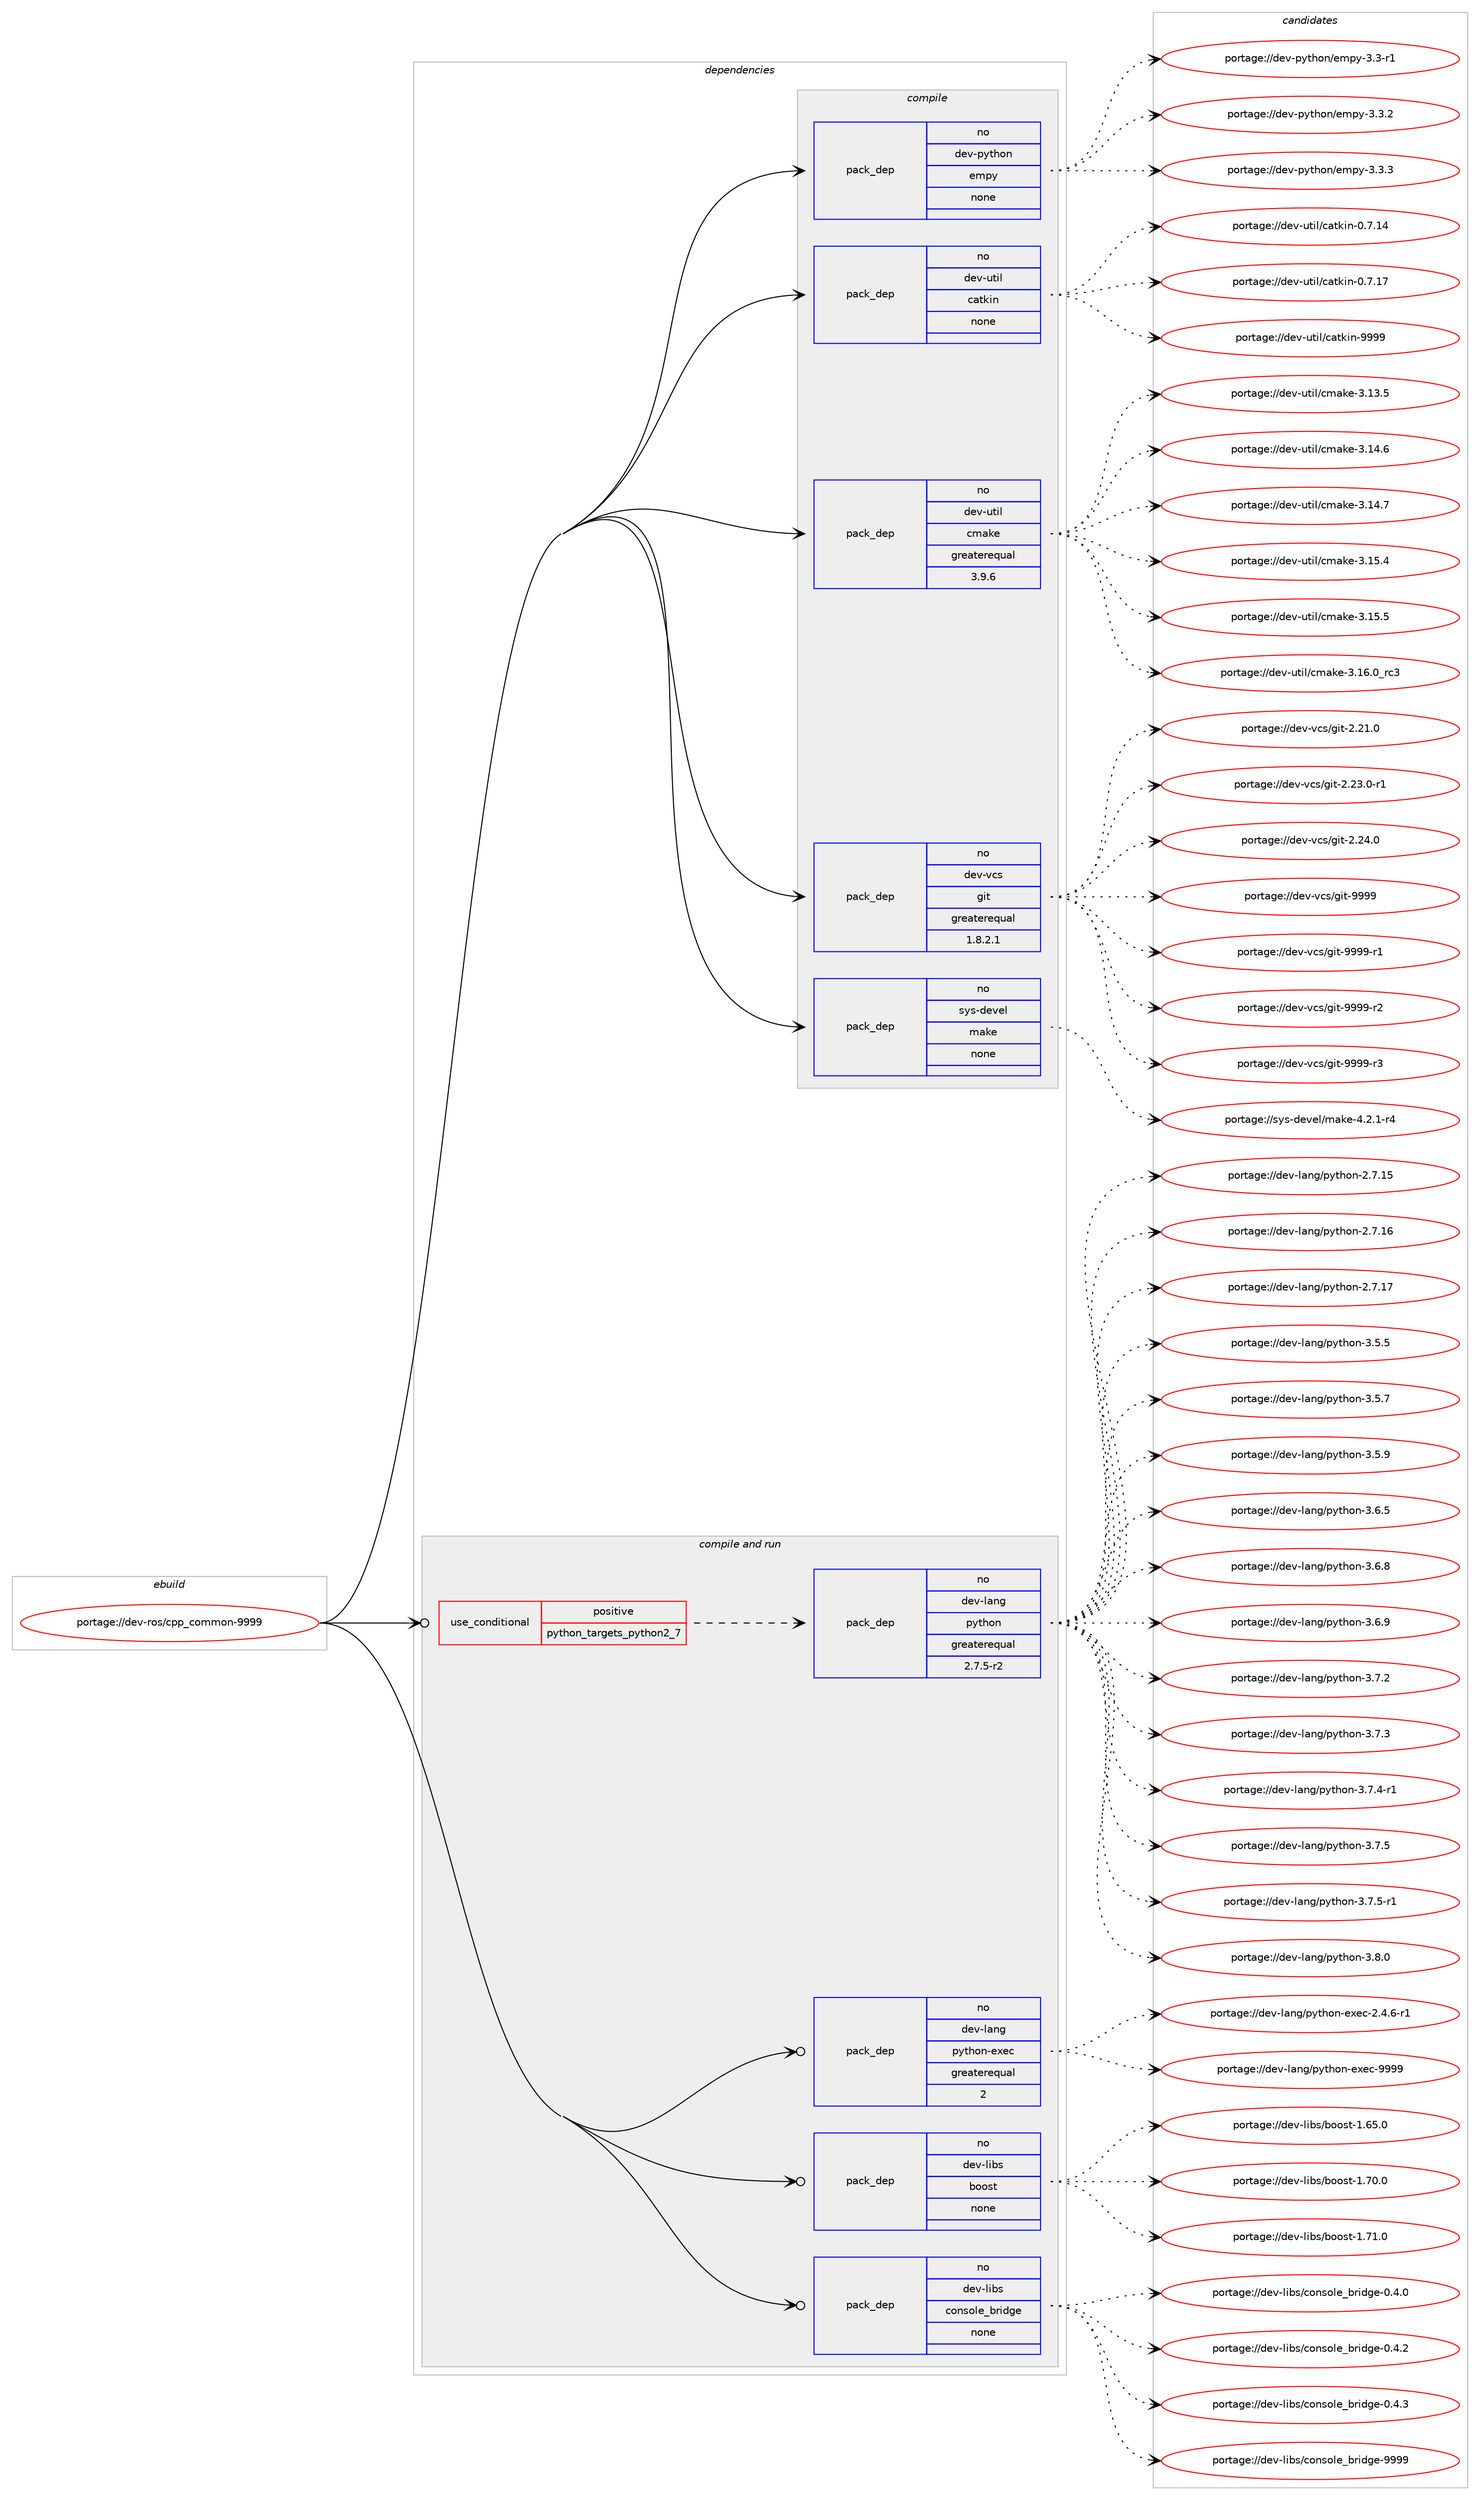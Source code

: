 digraph prolog {

# *************
# Graph options
# *************

newrank=true;
concentrate=true;
compound=true;
graph [rankdir=LR,fontname=Helvetica,fontsize=10,ranksep=1.5];#, ranksep=2.5, nodesep=0.2];
edge  [arrowhead=vee];
node  [fontname=Helvetica,fontsize=10];

# **********
# The ebuild
# **********

subgraph cluster_leftcol {
color=gray;
rank=same;
label=<<i>ebuild</i>>;
id [label="portage://dev-ros/cpp_common-9999", color=red, width=4, href="../dev-ros/cpp_common-9999.svg"];
}

# ****************
# The dependencies
# ****************

subgraph cluster_midcol {
color=gray;
label=<<i>dependencies</i>>;
subgraph cluster_compile {
fillcolor="#eeeeee";
style=filled;
label=<<i>compile</i>>;
subgraph pack139969 {
dependency185737 [label=<<TABLE BORDER="0" CELLBORDER="1" CELLSPACING="0" CELLPADDING="4" WIDTH="220"><TR><TD ROWSPAN="6" CELLPADDING="30">pack_dep</TD></TR><TR><TD WIDTH="110">no</TD></TR><TR><TD>dev-python</TD></TR><TR><TD>empy</TD></TR><TR><TD>none</TD></TR><TR><TD></TD></TR></TABLE>>, shape=none, color=blue];
}
id:e -> dependency185737:w [weight=20,style="solid",arrowhead="vee"];
subgraph pack139970 {
dependency185738 [label=<<TABLE BORDER="0" CELLBORDER="1" CELLSPACING="0" CELLPADDING="4" WIDTH="220"><TR><TD ROWSPAN="6" CELLPADDING="30">pack_dep</TD></TR><TR><TD WIDTH="110">no</TD></TR><TR><TD>dev-util</TD></TR><TR><TD>catkin</TD></TR><TR><TD>none</TD></TR><TR><TD></TD></TR></TABLE>>, shape=none, color=blue];
}
id:e -> dependency185738:w [weight=20,style="solid",arrowhead="vee"];
subgraph pack139971 {
dependency185739 [label=<<TABLE BORDER="0" CELLBORDER="1" CELLSPACING="0" CELLPADDING="4" WIDTH="220"><TR><TD ROWSPAN="6" CELLPADDING="30">pack_dep</TD></TR><TR><TD WIDTH="110">no</TD></TR><TR><TD>dev-util</TD></TR><TR><TD>cmake</TD></TR><TR><TD>greaterequal</TD></TR><TR><TD>3.9.6</TD></TR></TABLE>>, shape=none, color=blue];
}
id:e -> dependency185739:w [weight=20,style="solid",arrowhead="vee"];
subgraph pack139972 {
dependency185740 [label=<<TABLE BORDER="0" CELLBORDER="1" CELLSPACING="0" CELLPADDING="4" WIDTH="220"><TR><TD ROWSPAN="6" CELLPADDING="30">pack_dep</TD></TR><TR><TD WIDTH="110">no</TD></TR><TR><TD>dev-vcs</TD></TR><TR><TD>git</TD></TR><TR><TD>greaterequal</TD></TR><TR><TD>1.8.2.1</TD></TR></TABLE>>, shape=none, color=blue];
}
id:e -> dependency185740:w [weight=20,style="solid",arrowhead="vee"];
subgraph pack139973 {
dependency185741 [label=<<TABLE BORDER="0" CELLBORDER="1" CELLSPACING="0" CELLPADDING="4" WIDTH="220"><TR><TD ROWSPAN="6" CELLPADDING="30">pack_dep</TD></TR><TR><TD WIDTH="110">no</TD></TR><TR><TD>sys-devel</TD></TR><TR><TD>make</TD></TR><TR><TD>none</TD></TR><TR><TD></TD></TR></TABLE>>, shape=none, color=blue];
}
id:e -> dependency185741:w [weight=20,style="solid",arrowhead="vee"];
}
subgraph cluster_compileandrun {
fillcolor="#eeeeee";
style=filled;
label=<<i>compile and run</i>>;
subgraph cond42340 {
dependency185742 [label=<<TABLE BORDER="0" CELLBORDER="1" CELLSPACING="0" CELLPADDING="4"><TR><TD ROWSPAN="3" CELLPADDING="10">use_conditional</TD></TR><TR><TD>positive</TD></TR><TR><TD>python_targets_python2_7</TD></TR></TABLE>>, shape=none, color=red];
subgraph pack139974 {
dependency185743 [label=<<TABLE BORDER="0" CELLBORDER="1" CELLSPACING="0" CELLPADDING="4" WIDTH="220"><TR><TD ROWSPAN="6" CELLPADDING="30">pack_dep</TD></TR><TR><TD WIDTH="110">no</TD></TR><TR><TD>dev-lang</TD></TR><TR><TD>python</TD></TR><TR><TD>greaterequal</TD></TR><TR><TD>2.7.5-r2</TD></TR></TABLE>>, shape=none, color=blue];
}
dependency185742:e -> dependency185743:w [weight=20,style="dashed",arrowhead="vee"];
}
id:e -> dependency185742:w [weight=20,style="solid",arrowhead="odotvee"];
subgraph pack139975 {
dependency185744 [label=<<TABLE BORDER="0" CELLBORDER="1" CELLSPACING="0" CELLPADDING="4" WIDTH="220"><TR><TD ROWSPAN="6" CELLPADDING="30">pack_dep</TD></TR><TR><TD WIDTH="110">no</TD></TR><TR><TD>dev-lang</TD></TR><TR><TD>python-exec</TD></TR><TR><TD>greaterequal</TD></TR><TR><TD>2</TD></TR></TABLE>>, shape=none, color=blue];
}
id:e -> dependency185744:w [weight=20,style="solid",arrowhead="odotvee"];
subgraph pack139976 {
dependency185745 [label=<<TABLE BORDER="0" CELLBORDER="1" CELLSPACING="0" CELLPADDING="4" WIDTH="220"><TR><TD ROWSPAN="6" CELLPADDING="30">pack_dep</TD></TR><TR><TD WIDTH="110">no</TD></TR><TR><TD>dev-libs</TD></TR><TR><TD>boost</TD></TR><TR><TD>none</TD></TR><TR><TD></TD></TR></TABLE>>, shape=none, color=blue];
}
id:e -> dependency185745:w [weight=20,style="solid",arrowhead="odotvee"];
subgraph pack139977 {
dependency185746 [label=<<TABLE BORDER="0" CELLBORDER="1" CELLSPACING="0" CELLPADDING="4" WIDTH="220"><TR><TD ROWSPAN="6" CELLPADDING="30">pack_dep</TD></TR><TR><TD WIDTH="110">no</TD></TR><TR><TD>dev-libs</TD></TR><TR><TD>console_bridge</TD></TR><TR><TD>none</TD></TR><TR><TD></TD></TR></TABLE>>, shape=none, color=blue];
}
id:e -> dependency185746:w [weight=20,style="solid",arrowhead="odotvee"];
}
subgraph cluster_run {
fillcolor="#eeeeee";
style=filled;
label=<<i>run</i>>;
}
}

# **************
# The candidates
# **************

subgraph cluster_choices {
rank=same;
color=gray;
label=<<i>candidates</i>>;

subgraph choice139969 {
color=black;
nodesep=1;
choiceportage1001011184511212111610411111047101109112121455146514511449 [label="portage://dev-python/empy-3.3-r1", color=red, width=4,href="../dev-python/empy-3.3-r1.svg"];
choiceportage1001011184511212111610411111047101109112121455146514650 [label="portage://dev-python/empy-3.3.2", color=red, width=4,href="../dev-python/empy-3.3.2.svg"];
choiceportage1001011184511212111610411111047101109112121455146514651 [label="portage://dev-python/empy-3.3.3", color=red, width=4,href="../dev-python/empy-3.3.3.svg"];
dependency185737:e -> choiceportage1001011184511212111610411111047101109112121455146514511449:w [style=dotted,weight="100"];
dependency185737:e -> choiceportage1001011184511212111610411111047101109112121455146514650:w [style=dotted,weight="100"];
dependency185737:e -> choiceportage1001011184511212111610411111047101109112121455146514651:w [style=dotted,weight="100"];
}
subgraph choice139970 {
color=black;
nodesep=1;
choiceportage1001011184511711610510847999711610710511045484655464952 [label="portage://dev-util/catkin-0.7.14", color=red, width=4,href="../dev-util/catkin-0.7.14.svg"];
choiceportage1001011184511711610510847999711610710511045484655464955 [label="portage://dev-util/catkin-0.7.17", color=red, width=4,href="../dev-util/catkin-0.7.17.svg"];
choiceportage100101118451171161051084799971161071051104557575757 [label="portage://dev-util/catkin-9999", color=red, width=4,href="../dev-util/catkin-9999.svg"];
dependency185738:e -> choiceportage1001011184511711610510847999711610710511045484655464952:w [style=dotted,weight="100"];
dependency185738:e -> choiceportage1001011184511711610510847999711610710511045484655464955:w [style=dotted,weight="100"];
dependency185738:e -> choiceportage100101118451171161051084799971161071051104557575757:w [style=dotted,weight="100"];
}
subgraph choice139971 {
color=black;
nodesep=1;
choiceportage1001011184511711610510847991099710710145514649514653 [label="portage://dev-util/cmake-3.13.5", color=red, width=4,href="../dev-util/cmake-3.13.5.svg"];
choiceportage1001011184511711610510847991099710710145514649524654 [label="portage://dev-util/cmake-3.14.6", color=red, width=4,href="../dev-util/cmake-3.14.6.svg"];
choiceportage1001011184511711610510847991099710710145514649524655 [label="portage://dev-util/cmake-3.14.7", color=red, width=4,href="../dev-util/cmake-3.14.7.svg"];
choiceportage1001011184511711610510847991099710710145514649534652 [label="portage://dev-util/cmake-3.15.4", color=red, width=4,href="../dev-util/cmake-3.15.4.svg"];
choiceportage1001011184511711610510847991099710710145514649534653 [label="portage://dev-util/cmake-3.15.5", color=red, width=4,href="../dev-util/cmake-3.15.5.svg"];
choiceportage1001011184511711610510847991099710710145514649544648951149951 [label="portage://dev-util/cmake-3.16.0_rc3", color=red, width=4,href="../dev-util/cmake-3.16.0_rc3.svg"];
dependency185739:e -> choiceportage1001011184511711610510847991099710710145514649514653:w [style=dotted,weight="100"];
dependency185739:e -> choiceportage1001011184511711610510847991099710710145514649524654:w [style=dotted,weight="100"];
dependency185739:e -> choiceportage1001011184511711610510847991099710710145514649524655:w [style=dotted,weight="100"];
dependency185739:e -> choiceportage1001011184511711610510847991099710710145514649534652:w [style=dotted,weight="100"];
dependency185739:e -> choiceportage1001011184511711610510847991099710710145514649534653:w [style=dotted,weight="100"];
dependency185739:e -> choiceportage1001011184511711610510847991099710710145514649544648951149951:w [style=dotted,weight="100"];
}
subgraph choice139972 {
color=black;
nodesep=1;
choiceportage10010111845118991154710310511645504650494648 [label="portage://dev-vcs/git-2.21.0", color=red, width=4,href="../dev-vcs/git-2.21.0.svg"];
choiceportage100101118451189911547103105116455046505146484511449 [label="portage://dev-vcs/git-2.23.0-r1", color=red, width=4,href="../dev-vcs/git-2.23.0-r1.svg"];
choiceportage10010111845118991154710310511645504650524648 [label="portage://dev-vcs/git-2.24.0", color=red, width=4,href="../dev-vcs/git-2.24.0.svg"];
choiceportage1001011184511899115471031051164557575757 [label="portage://dev-vcs/git-9999", color=red, width=4,href="../dev-vcs/git-9999.svg"];
choiceportage10010111845118991154710310511645575757574511449 [label="portage://dev-vcs/git-9999-r1", color=red, width=4,href="../dev-vcs/git-9999-r1.svg"];
choiceportage10010111845118991154710310511645575757574511450 [label="portage://dev-vcs/git-9999-r2", color=red, width=4,href="../dev-vcs/git-9999-r2.svg"];
choiceportage10010111845118991154710310511645575757574511451 [label="portage://dev-vcs/git-9999-r3", color=red, width=4,href="../dev-vcs/git-9999-r3.svg"];
dependency185740:e -> choiceportage10010111845118991154710310511645504650494648:w [style=dotted,weight="100"];
dependency185740:e -> choiceportage100101118451189911547103105116455046505146484511449:w [style=dotted,weight="100"];
dependency185740:e -> choiceportage10010111845118991154710310511645504650524648:w [style=dotted,weight="100"];
dependency185740:e -> choiceportage1001011184511899115471031051164557575757:w [style=dotted,weight="100"];
dependency185740:e -> choiceportage10010111845118991154710310511645575757574511449:w [style=dotted,weight="100"];
dependency185740:e -> choiceportage10010111845118991154710310511645575757574511450:w [style=dotted,weight="100"];
dependency185740:e -> choiceportage10010111845118991154710310511645575757574511451:w [style=dotted,weight="100"];
}
subgraph choice139973 {
color=black;
nodesep=1;
choiceportage1151211154510010111810110847109971071014552465046494511452 [label="portage://sys-devel/make-4.2.1-r4", color=red, width=4,href="../sys-devel/make-4.2.1-r4.svg"];
dependency185741:e -> choiceportage1151211154510010111810110847109971071014552465046494511452:w [style=dotted,weight="100"];
}
subgraph choice139974 {
color=black;
nodesep=1;
choiceportage10010111845108971101034711212111610411111045504655464953 [label="portage://dev-lang/python-2.7.15", color=red, width=4,href="../dev-lang/python-2.7.15.svg"];
choiceportage10010111845108971101034711212111610411111045504655464954 [label="portage://dev-lang/python-2.7.16", color=red, width=4,href="../dev-lang/python-2.7.16.svg"];
choiceportage10010111845108971101034711212111610411111045504655464955 [label="portage://dev-lang/python-2.7.17", color=red, width=4,href="../dev-lang/python-2.7.17.svg"];
choiceportage100101118451089711010347112121116104111110455146534653 [label="portage://dev-lang/python-3.5.5", color=red, width=4,href="../dev-lang/python-3.5.5.svg"];
choiceportage100101118451089711010347112121116104111110455146534655 [label="portage://dev-lang/python-3.5.7", color=red, width=4,href="../dev-lang/python-3.5.7.svg"];
choiceportage100101118451089711010347112121116104111110455146534657 [label="portage://dev-lang/python-3.5.9", color=red, width=4,href="../dev-lang/python-3.5.9.svg"];
choiceportage100101118451089711010347112121116104111110455146544653 [label="portage://dev-lang/python-3.6.5", color=red, width=4,href="../dev-lang/python-3.6.5.svg"];
choiceportage100101118451089711010347112121116104111110455146544656 [label="portage://dev-lang/python-3.6.8", color=red, width=4,href="../dev-lang/python-3.6.8.svg"];
choiceportage100101118451089711010347112121116104111110455146544657 [label="portage://dev-lang/python-3.6.9", color=red, width=4,href="../dev-lang/python-3.6.9.svg"];
choiceportage100101118451089711010347112121116104111110455146554650 [label="portage://dev-lang/python-3.7.2", color=red, width=4,href="../dev-lang/python-3.7.2.svg"];
choiceportage100101118451089711010347112121116104111110455146554651 [label="portage://dev-lang/python-3.7.3", color=red, width=4,href="../dev-lang/python-3.7.3.svg"];
choiceportage1001011184510897110103471121211161041111104551465546524511449 [label="portage://dev-lang/python-3.7.4-r1", color=red, width=4,href="../dev-lang/python-3.7.4-r1.svg"];
choiceportage100101118451089711010347112121116104111110455146554653 [label="portage://dev-lang/python-3.7.5", color=red, width=4,href="../dev-lang/python-3.7.5.svg"];
choiceportage1001011184510897110103471121211161041111104551465546534511449 [label="portage://dev-lang/python-3.7.5-r1", color=red, width=4,href="../dev-lang/python-3.7.5-r1.svg"];
choiceportage100101118451089711010347112121116104111110455146564648 [label="portage://dev-lang/python-3.8.0", color=red, width=4,href="../dev-lang/python-3.8.0.svg"];
dependency185743:e -> choiceportage10010111845108971101034711212111610411111045504655464953:w [style=dotted,weight="100"];
dependency185743:e -> choiceportage10010111845108971101034711212111610411111045504655464954:w [style=dotted,weight="100"];
dependency185743:e -> choiceportage10010111845108971101034711212111610411111045504655464955:w [style=dotted,weight="100"];
dependency185743:e -> choiceportage100101118451089711010347112121116104111110455146534653:w [style=dotted,weight="100"];
dependency185743:e -> choiceportage100101118451089711010347112121116104111110455146534655:w [style=dotted,weight="100"];
dependency185743:e -> choiceportage100101118451089711010347112121116104111110455146534657:w [style=dotted,weight="100"];
dependency185743:e -> choiceportage100101118451089711010347112121116104111110455146544653:w [style=dotted,weight="100"];
dependency185743:e -> choiceportage100101118451089711010347112121116104111110455146544656:w [style=dotted,weight="100"];
dependency185743:e -> choiceportage100101118451089711010347112121116104111110455146544657:w [style=dotted,weight="100"];
dependency185743:e -> choiceportage100101118451089711010347112121116104111110455146554650:w [style=dotted,weight="100"];
dependency185743:e -> choiceportage100101118451089711010347112121116104111110455146554651:w [style=dotted,weight="100"];
dependency185743:e -> choiceportage1001011184510897110103471121211161041111104551465546524511449:w [style=dotted,weight="100"];
dependency185743:e -> choiceportage100101118451089711010347112121116104111110455146554653:w [style=dotted,weight="100"];
dependency185743:e -> choiceportage1001011184510897110103471121211161041111104551465546534511449:w [style=dotted,weight="100"];
dependency185743:e -> choiceportage100101118451089711010347112121116104111110455146564648:w [style=dotted,weight="100"];
}
subgraph choice139975 {
color=black;
nodesep=1;
choiceportage10010111845108971101034711212111610411111045101120101994550465246544511449 [label="portage://dev-lang/python-exec-2.4.6-r1", color=red, width=4,href="../dev-lang/python-exec-2.4.6-r1.svg"];
choiceportage10010111845108971101034711212111610411111045101120101994557575757 [label="portage://dev-lang/python-exec-9999", color=red, width=4,href="../dev-lang/python-exec-9999.svg"];
dependency185744:e -> choiceportage10010111845108971101034711212111610411111045101120101994550465246544511449:w [style=dotted,weight="100"];
dependency185744:e -> choiceportage10010111845108971101034711212111610411111045101120101994557575757:w [style=dotted,weight="100"];
}
subgraph choice139976 {
color=black;
nodesep=1;
choiceportage1001011184510810598115479811111111511645494654534648 [label="portage://dev-libs/boost-1.65.0", color=red, width=4,href="../dev-libs/boost-1.65.0.svg"];
choiceportage1001011184510810598115479811111111511645494655484648 [label="portage://dev-libs/boost-1.70.0", color=red, width=4,href="../dev-libs/boost-1.70.0.svg"];
choiceportage1001011184510810598115479811111111511645494655494648 [label="portage://dev-libs/boost-1.71.0", color=red, width=4,href="../dev-libs/boost-1.71.0.svg"];
dependency185745:e -> choiceportage1001011184510810598115479811111111511645494654534648:w [style=dotted,weight="100"];
dependency185745:e -> choiceportage1001011184510810598115479811111111511645494655484648:w [style=dotted,weight="100"];
dependency185745:e -> choiceportage1001011184510810598115479811111111511645494655494648:w [style=dotted,weight="100"];
}
subgraph choice139977 {
color=black;
nodesep=1;
choiceportage100101118451081059811547991111101151111081019598114105100103101454846524648 [label="portage://dev-libs/console_bridge-0.4.0", color=red, width=4,href="../dev-libs/console_bridge-0.4.0.svg"];
choiceportage100101118451081059811547991111101151111081019598114105100103101454846524650 [label="portage://dev-libs/console_bridge-0.4.2", color=red, width=4,href="../dev-libs/console_bridge-0.4.2.svg"];
choiceportage100101118451081059811547991111101151111081019598114105100103101454846524651 [label="portage://dev-libs/console_bridge-0.4.3", color=red, width=4,href="../dev-libs/console_bridge-0.4.3.svg"];
choiceportage1001011184510810598115479911111011511110810195981141051001031014557575757 [label="portage://dev-libs/console_bridge-9999", color=red, width=4,href="../dev-libs/console_bridge-9999.svg"];
dependency185746:e -> choiceportage100101118451081059811547991111101151111081019598114105100103101454846524648:w [style=dotted,weight="100"];
dependency185746:e -> choiceportage100101118451081059811547991111101151111081019598114105100103101454846524650:w [style=dotted,weight="100"];
dependency185746:e -> choiceportage100101118451081059811547991111101151111081019598114105100103101454846524651:w [style=dotted,weight="100"];
dependency185746:e -> choiceportage1001011184510810598115479911111011511110810195981141051001031014557575757:w [style=dotted,weight="100"];
}
}

}
